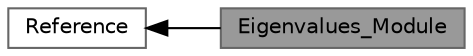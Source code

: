 digraph "Eigenvalues_Module"
{
 // LATEX_PDF_SIZE
  bgcolor="transparent";
  edge [fontname=Helvetica,fontsize=10,labelfontname=Helvetica,labelfontsize=10];
  node [fontname=Helvetica,fontsize=10,shape=box,height=0.2,width=0.4];
  rankdir=LR;
  Node2 [id="Node000002",label="Reference",height=0.2,width=0.4,color="grey40", fillcolor="white", style="filled",URL="$group___dense_linear_solvers___reference.html",tooltip=" "];
  Node1 [id="Node000001",label="Eigenvalues_Module",height=0.2,width=0.4,color="gray40", fillcolor="grey60", style="filled", fontcolor="black",tooltip=" "];
  Node2->Node1 [shape=plaintext, dir="back", style="solid"];
}
